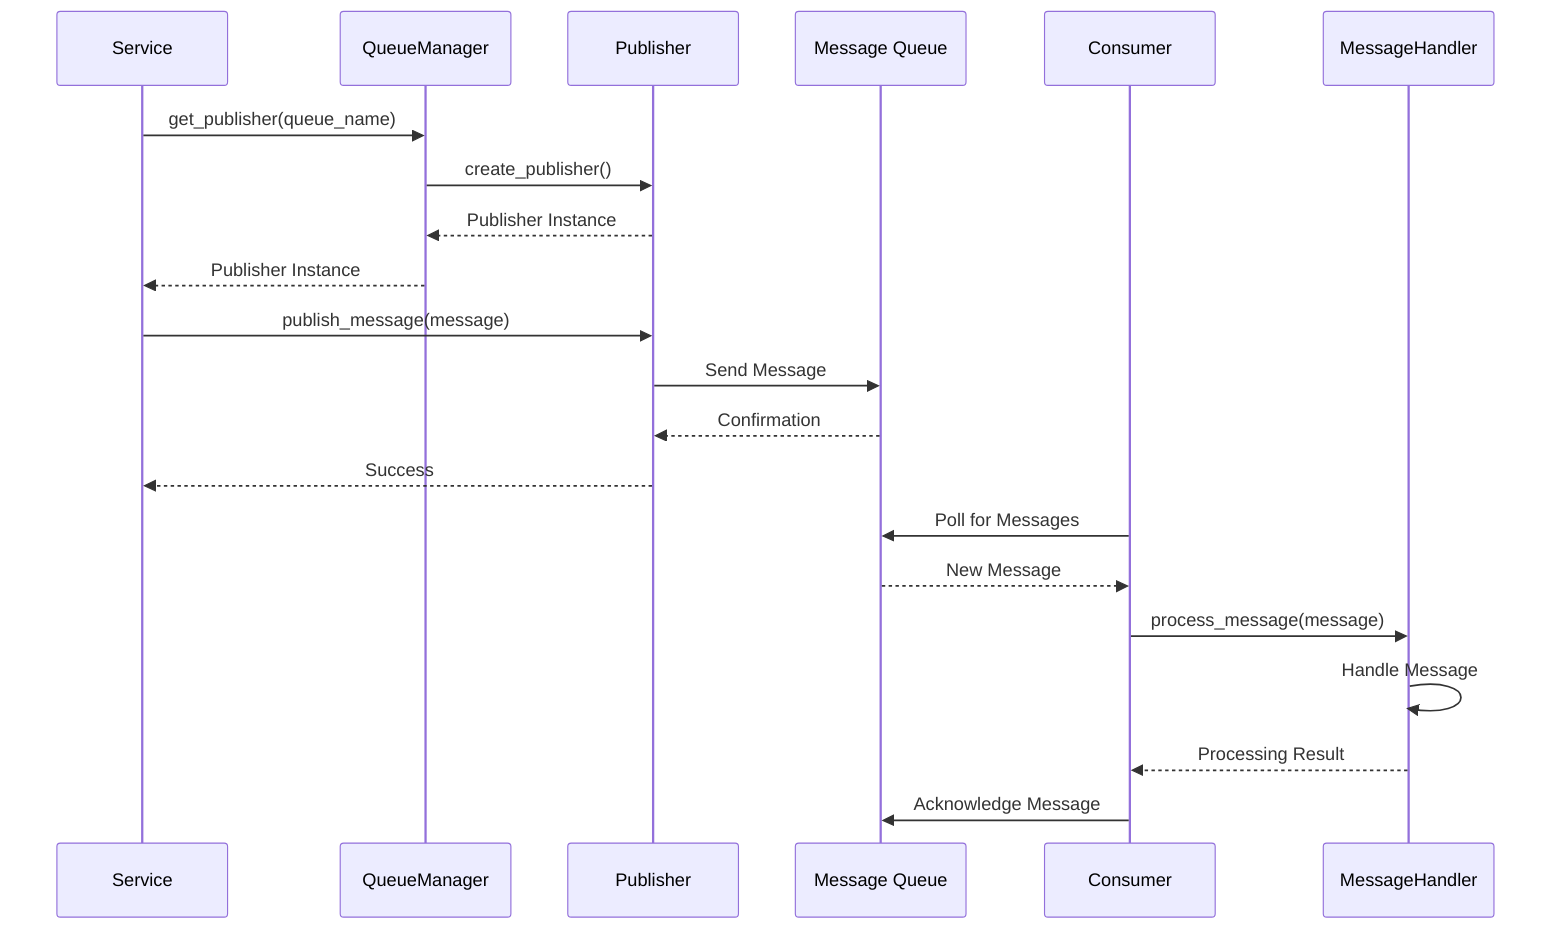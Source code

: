 sequenceDiagram
    participant S as Service
    participant QM as QueueManager
    participant P as Publisher
    participant MQ as Message Queue
    participant C as Consumer
    participant H as MessageHandler

    S->>QM: get_publisher(queue_name)
    QM->>P: create_publisher()
    P-->>QM: Publisher Instance
    QM-->>S: Publisher Instance
    S->>P: publish_message(message)
    P->>MQ: Send Message
    MQ-->>P: Confirmation
    P-->>S: Success

    C->>MQ: Poll for Messages
    MQ-->>C: New Message
    C->>H: process_message(message)
    H->>H: Handle Message
    H-->>C: Processing Result
    C->>MQ: Acknowledge Message